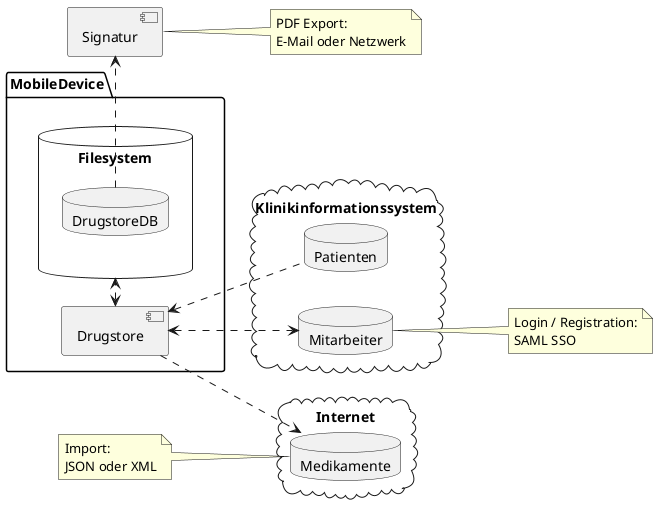 ﻿@startuml Schnittstellen

top to bottom direction

package MobileDevice {
    component Drugstore
    database Filesystem {
        database DrugstoreDB
    }
}
cloud Klinikinformationssystem {
    database Patienten
    database Mitarbeiter
}
cloud Internet {
    database Medikamente
}
component Signatur

Drugstore <..> Mitarbeiter
Drugstore <.. Patienten 
Drugstore ..> Medikamente
Drugstore <.> Filesystem
DrugstoreDB .> Signatur

left to right direction

note right of Signatur 
    PDF Export:
    E-Mail oder Netzwerk
end note

note right of Mitarbeiter
    Login / Registration:
    SAML SSO
end note

note left of Medikamente
    Import:
    JSON oder XML
end note

@enduml